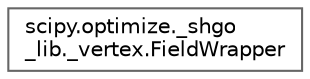digraph "Graphical Class Hierarchy"
{
 // LATEX_PDF_SIZE
  bgcolor="transparent";
  edge [fontname=Helvetica,fontsize=10,labelfontname=Helvetica,labelfontsize=10];
  node [fontname=Helvetica,fontsize=10,shape=box,height=0.2,width=0.4];
  rankdir="LR";
  Node0 [id="Node000000",label="scipy.optimize._shgo\l_lib._vertex.FieldWrapper",height=0.2,width=0.4,color="grey40", fillcolor="white", style="filled",URL="$d7/d07/classscipy_1_1optimize_1_1__shgo__lib_1_1__vertex_1_1FieldWrapper.html",tooltip=" "];
}

